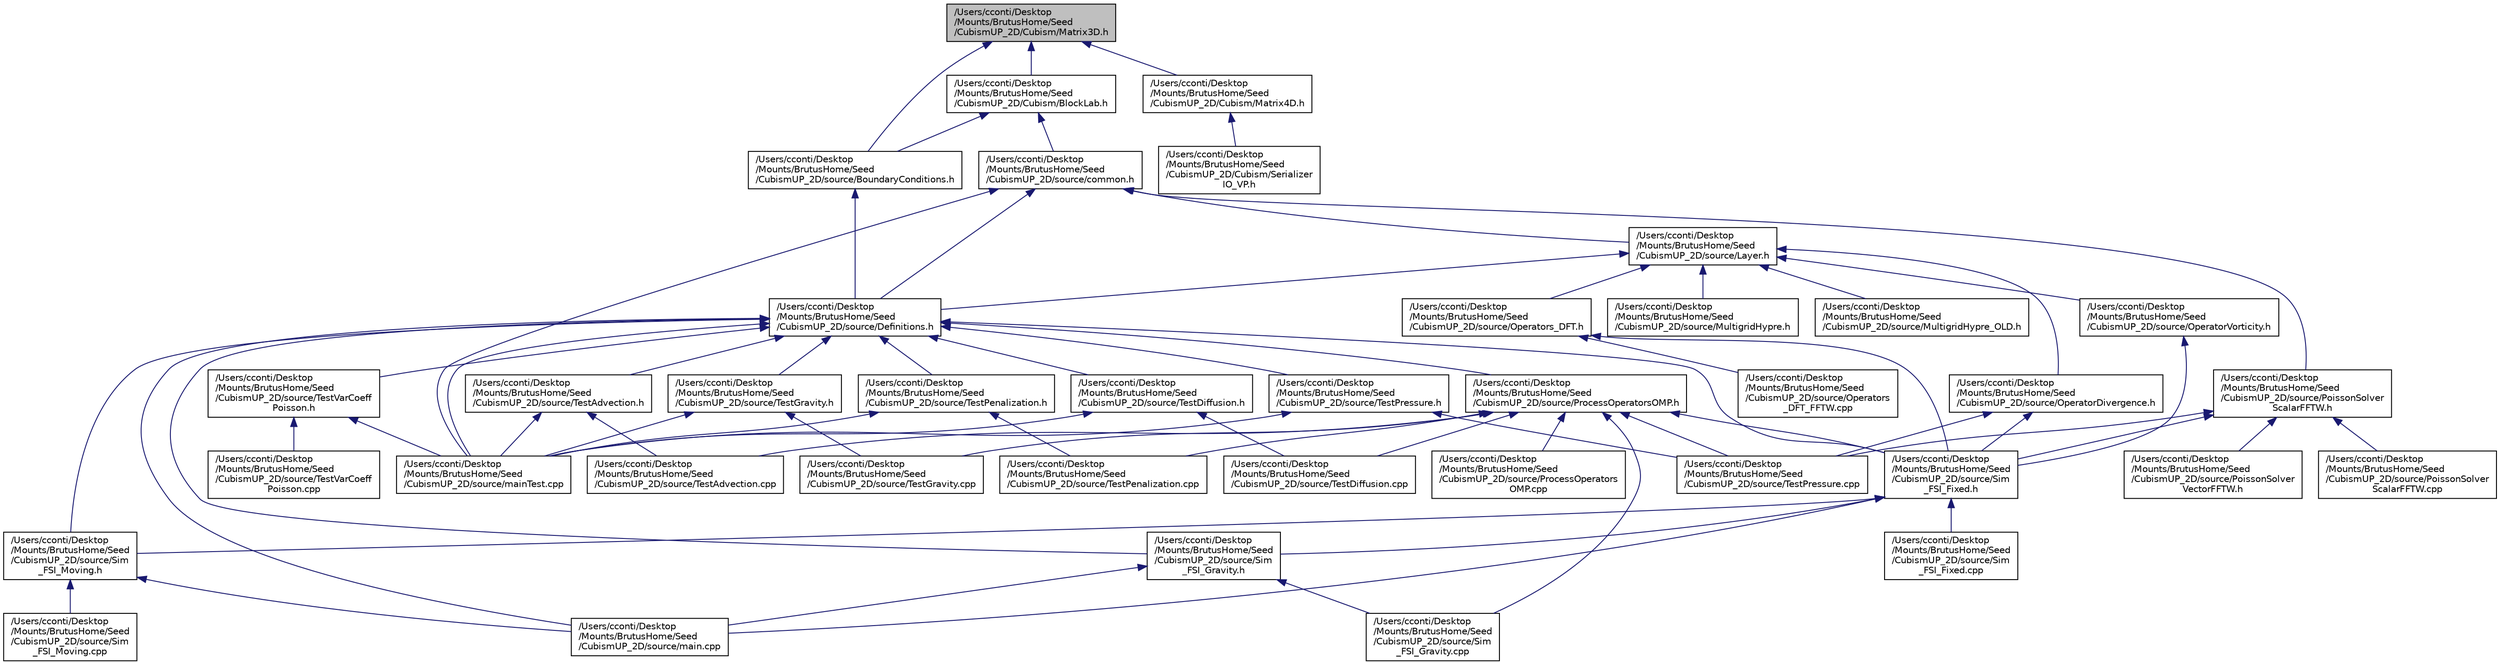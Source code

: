 digraph "/Users/cconti/Desktop/Mounts/BrutusHome/Seed/CubismUP_2D/Cubism/Matrix3D.h"
{
  edge [fontname="Helvetica",fontsize="10",labelfontname="Helvetica",labelfontsize="10"];
  node [fontname="Helvetica",fontsize="10",shape=record];
  Node1 [label="/Users/cconti/Desktop\l/Mounts/BrutusHome/Seed\l/CubismUP_2D/Cubism/Matrix3D.h",height=0.2,width=0.4,color="black", fillcolor="grey75", style="filled", fontcolor="black"];
  Node1 -> Node2 [dir="back",color="midnightblue",fontsize="10",style="solid"];
  Node2 [label="/Users/cconti/Desktop\l/Mounts/BrutusHome/Seed\l/CubismUP_2D/Cubism/BlockLab.h",height=0.2,width=0.4,color="black", fillcolor="white", style="filled",URL="$_block_lab_8h.html"];
  Node2 -> Node3 [dir="back",color="midnightblue",fontsize="10",style="solid"];
  Node3 [label="/Users/cconti/Desktop\l/Mounts/BrutusHome/Seed\l/CubismUP_2D/source/BoundaryConditions.h",height=0.2,width=0.4,color="black", fillcolor="white", style="filled",URL="$_boundary_conditions_8h.html"];
  Node3 -> Node4 [dir="back",color="midnightblue",fontsize="10",style="solid"];
  Node4 [label="/Users/cconti/Desktop\l/Mounts/BrutusHome/Seed\l/CubismUP_2D/source/Definitions.h",height=0.2,width=0.4,color="black", fillcolor="white", style="filled",URL="$_definitions_8h.html"];
  Node4 -> Node5 [dir="back",color="midnightblue",fontsize="10",style="solid"];
  Node5 [label="/Users/cconti/Desktop\l/Mounts/BrutusHome/Seed\l/CubismUP_2D/source/main.cpp",height=0.2,width=0.4,color="black", fillcolor="white", style="filled",URL="$main_8cpp.html"];
  Node4 -> Node6 [dir="back",color="midnightblue",fontsize="10",style="solid"];
  Node6 [label="/Users/cconti/Desktop\l/Mounts/BrutusHome/Seed\l/CubismUP_2D/source/Sim\l_FSI_Fixed.h",height=0.2,width=0.4,color="black", fillcolor="white", style="filled",URL="$_sim___f_s_i___fixed_8h.html"];
  Node6 -> Node5 [dir="back",color="midnightblue",fontsize="10",style="solid"];
  Node6 -> Node7 [dir="back",color="midnightblue",fontsize="10",style="solid"];
  Node7 [label="/Users/cconti/Desktop\l/Mounts/BrutusHome/Seed\l/CubismUP_2D/source/Sim\l_FSI_Moving.h",height=0.2,width=0.4,color="black", fillcolor="white", style="filled",URL="$_sim___f_s_i___moving_8h.html"];
  Node7 -> Node5 [dir="back",color="midnightblue",fontsize="10",style="solid"];
  Node7 -> Node8 [dir="back",color="midnightblue",fontsize="10",style="solid"];
  Node8 [label="/Users/cconti/Desktop\l/Mounts/BrutusHome/Seed\l/CubismUP_2D/source/Sim\l_FSI_Moving.cpp",height=0.2,width=0.4,color="black", fillcolor="white", style="filled",URL="$_sim___f_s_i___moving_8cpp.html"];
  Node6 -> Node9 [dir="back",color="midnightblue",fontsize="10",style="solid"];
  Node9 [label="/Users/cconti/Desktop\l/Mounts/BrutusHome/Seed\l/CubismUP_2D/source/Sim\l_FSI_Gravity.h",height=0.2,width=0.4,color="black", fillcolor="white", style="filled",URL="$_sim___f_s_i___gravity_8h.html"];
  Node9 -> Node5 [dir="back",color="midnightblue",fontsize="10",style="solid"];
  Node9 -> Node10 [dir="back",color="midnightblue",fontsize="10",style="solid"];
  Node10 [label="/Users/cconti/Desktop\l/Mounts/BrutusHome/Seed\l/CubismUP_2D/source/Sim\l_FSI_Gravity.cpp",height=0.2,width=0.4,color="black", fillcolor="white", style="filled",URL="$_sim___f_s_i___gravity_8cpp.html"];
  Node6 -> Node11 [dir="back",color="midnightblue",fontsize="10",style="solid"];
  Node11 [label="/Users/cconti/Desktop\l/Mounts/BrutusHome/Seed\l/CubismUP_2D/source/Sim\l_FSI_Fixed.cpp",height=0.2,width=0.4,color="black", fillcolor="white", style="filled",URL="$_sim___f_s_i___fixed_8cpp.html"];
  Node4 -> Node12 [dir="back",color="midnightblue",fontsize="10",style="solid"];
  Node12 [label="/Users/cconti/Desktop\l/Mounts/BrutusHome/Seed\l/CubismUP_2D/source/ProcessOperatorsOMP.h",height=0.2,width=0.4,color="black", fillcolor="white", style="filled",URL="$_process_operators_o_m_p_8h.html"];
  Node12 -> Node6 [dir="back",color="midnightblue",fontsize="10",style="solid"];
  Node12 -> Node13 [dir="back",color="midnightblue",fontsize="10",style="solid"];
  Node13 [label="/Users/cconti/Desktop\l/Mounts/BrutusHome/Seed\l/CubismUP_2D/source/ProcessOperators\lOMP.cpp",height=0.2,width=0.4,color="black", fillcolor="white", style="filled",URL="$_process_operators_o_m_p_8cpp.html"];
  Node12 -> Node10 [dir="back",color="midnightblue",fontsize="10",style="solid"];
  Node12 -> Node14 [dir="back",color="midnightblue",fontsize="10",style="solid"];
  Node14 [label="/Users/cconti/Desktop\l/Mounts/BrutusHome/Seed\l/CubismUP_2D/source/TestAdvection.cpp",height=0.2,width=0.4,color="black", fillcolor="white", style="filled",URL="$_test_advection_8cpp.html"];
  Node12 -> Node15 [dir="back",color="midnightblue",fontsize="10",style="solid"];
  Node15 [label="/Users/cconti/Desktop\l/Mounts/BrutusHome/Seed\l/CubismUP_2D/source/TestDiffusion.cpp",height=0.2,width=0.4,color="black", fillcolor="white", style="filled",URL="$_test_diffusion_8cpp.html"];
  Node12 -> Node16 [dir="back",color="midnightblue",fontsize="10",style="solid"];
  Node16 [label="/Users/cconti/Desktop\l/Mounts/BrutusHome/Seed\l/CubismUP_2D/source/TestGravity.cpp",height=0.2,width=0.4,color="black", fillcolor="white", style="filled",URL="$_test_gravity_8cpp.html"];
  Node12 -> Node17 [dir="back",color="midnightblue",fontsize="10",style="solid"];
  Node17 [label="/Users/cconti/Desktop\l/Mounts/BrutusHome/Seed\l/CubismUP_2D/source/TestPenalization.cpp",height=0.2,width=0.4,color="black", fillcolor="white", style="filled",URL="$_test_penalization_8cpp.html"];
  Node12 -> Node18 [dir="back",color="midnightblue",fontsize="10",style="solid"];
  Node18 [label="/Users/cconti/Desktop\l/Mounts/BrutusHome/Seed\l/CubismUP_2D/source/TestPressure.cpp",height=0.2,width=0.4,color="black", fillcolor="white", style="filled",URL="$_test_pressure_8cpp.html"];
  Node4 -> Node7 [dir="back",color="midnightblue",fontsize="10",style="solid"];
  Node4 -> Node9 [dir="back",color="midnightblue",fontsize="10",style="solid"];
  Node4 -> Node19 [dir="back",color="midnightblue",fontsize="10",style="solid"];
  Node19 [label="/Users/cconti/Desktop\l/Mounts/BrutusHome/Seed\l/CubismUP_2D/source/TestDiffusion.h",height=0.2,width=0.4,color="black", fillcolor="white", style="filled",URL="$_test_diffusion_8h.html"];
  Node19 -> Node20 [dir="back",color="midnightblue",fontsize="10",style="solid"];
  Node20 [label="/Users/cconti/Desktop\l/Mounts/BrutusHome/Seed\l/CubismUP_2D/source/mainTest.cpp",height=0.2,width=0.4,color="black", fillcolor="white", style="filled",URL="$main_test_8cpp.html"];
  Node19 -> Node15 [dir="back",color="midnightblue",fontsize="10",style="solid"];
  Node4 -> Node21 [dir="back",color="midnightblue",fontsize="10",style="solid"];
  Node21 [label="/Users/cconti/Desktop\l/Mounts/BrutusHome/Seed\l/CubismUP_2D/source/TestAdvection.h",height=0.2,width=0.4,color="black", fillcolor="white", style="filled",URL="$_test_advection_8h.html"];
  Node21 -> Node20 [dir="back",color="midnightblue",fontsize="10",style="solid"];
  Node21 -> Node14 [dir="back",color="midnightblue",fontsize="10",style="solid"];
  Node4 -> Node22 [dir="back",color="midnightblue",fontsize="10",style="solid"];
  Node22 [label="/Users/cconti/Desktop\l/Mounts/BrutusHome/Seed\l/CubismUP_2D/source/TestPressure.h",height=0.2,width=0.4,color="black", fillcolor="white", style="filled",URL="$_test_pressure_8h.html"];
  Node22 -> Node20 [dir="back",color="midnightblue",fontsize="10",style="solid"];
  Node22 -> Node18 [dir="back",color="midnightblue",fontsize="10",style="solid"];
  Node4 -> Node23 [dir="back",color="midnightblue",fontsize="10",style="solid"];
  Node23 [label="/Users/cconti/Desktop\l/Mounts/BrutusHome/Seed\l/CubismUP_2D/source/TestVarCoeff\lPoisson.h",height=0.2,width=0.4,color="black", fillcolor="white", style="filled",URL="$_test_var_coeff_poisson_8h.html"];
  Node23 -> Node20 [dir="back",color="midnightblue",fontsize="10",style="solid"];
  Node23 -> Node24 [dir="back",color="midnightblue",fontsize="10",style="solid"];
  Node24 [label="/Users/cconti/Desktop\l/Mounts/BrutusHome/Seed\l/CubismUP_2D/source/TestVarCoeff\lPoisson.cpp",height=0.2,width=0.4,color="black", fillcolor="white", style="filled",URL="$_test_var_coeff_poisson_8cpp.html"];
  Node4 -> Node25 [dir="back",color="midnightblue",fontsize="10",style="solid"];
  Node25 [label="/Users/cconti/Desktop\l/Mounts/BrutusHome/Seed\l/CubismUP_2D/source/TestGravity.h",height=0.2,width=0.4,color="black", fillcolor="white", style="filled",URL="$_test_gravity_8h.html"];
  Node25 -> Node20 [dir="back",color="midnightblue",fontsize="10",style="solid"];
  Node25 -> Node16 [dir="back",color="midnightblue",fontsize="10",style="solid"];
  Node4 -> Node26 [dir="back",color="midnightblue",fontsize="10",style="solid"];
  Node26 [label="/Users/cconti/Desktop\l/Mounts/BrutusHome/Seed\l/CubismUP_2D/source/TestPenalization.h",height=0.2,width=0.4,color="black", fillcolor="white", style="filled",URL="$_test_penalization_8h.html"];
  Node26 -> Node20 [dir="back",color="midnightblue",fontsize="10",style="solid"];
  Node26 -> Node17 [dir="back",color="midnightblue",fontsize="10",style="solid"];
  Node4 -> Node20 [dir="back",color="midnightblue",fontsize="10",style="solid"];
  Node2 -> Node27 [dir="back",color="midnightblue",fontsize="10",style="solid"];
  Node27 [label="/Users/cconti/Desktop\l/Mounts/BrutusHome/Seed\l/CubismUP_2D/source/common.h",height=0.2,width=0.4,color="black", fillcolor="white", style="filled",URL="$common_8h.html"];
  Node27 -> Node4 [dir="back",color="midnightblue",fontsize="10",style="solid"];
  Node27 -> Node28 [dir="back",color="midnightblue",fontsize="10",style="solid"];
  Node28 [label="/Users/cconti/Desktop\l/Mounts/BrutusHome/Seed\l/CubismUP_2D/source/Layer.h",height=0.2,width=0.4,color="black", fillcolor="white", style="filled",URL="$_layer_8h.html"];
  Node28 -> Node4 [dir="back",color="midnightblue",fontsize="10",style="solid"];
  Node28 -> Node29 [dir="back",color="midnightblue",fontsize="10",style="solid"];
  Node29 [label="/Users/cconti/Desktop\l/Mounts/BrutusHome/Seed\l/CubismUP_2D/source/OperatorDivergence.h",height=0.2,width=0.4,color="black", fillcolor="white", style="filled",URL="$_operator_divergence_8h.html"];
  Node29 -> Node6 [dir="back",color="midnightblue",fontsize="10",style="solid"];
  Node29 -> Node18 [dir="back",color="midnightblue",fontsize="10",style="solid"];
  Node28 -> Node30 [dir="back",color="midnightblue",fontsize="10",style="solid"];
  Node30 [label="/Users/cconti/Desktop\l/Mounts/BrutusHome/Seed\l/CubismUP_2D/source/OperatorVorticity.h",height=0.2,width=0.4,color="black", fillcolor="white", style="filled",URL="$_operator_vorticity_8h.html"];
  Node30 -> Node6 [dir="back",color="midnightblue",fontsize="10",style="solid"];
  Node28 -> Node31 [dir="back",color="midnightblue",fontsize="10",style="solid"];
  Node31 [label="/Users/cconti/Desktop\l/Mounts/BrutusHome/Seed\l/CubismUP_2D/source/Operators_DFT.h",height=0.2,width=0.4,color="black", fillcolor="white", style="filled",URL="$_operators___d_f_t_8h.html"];
  Node31 -> Node6 [dir="back",color="midnightblue",fontsize="10",style="solid"];
  Node31 -> Node32 [dir="back",color="midnightblue",fontsize="10",style="solid"];
  Node32 [label="/Users/cconti/Desktop\l/Mounts/BrutusHome/Seed\l/CubismUP_2D/source/Operators\l_DFT_FFTW.cpp",height=0.2,width=0.4,color="black", fillcolor="white", style="filled",URL="$_operators___d_f_t___f_f_t_w_8cpp.html"];
  Node28 -> Node33 [dir="back",color="midnightblue",fontsize="10",style="solid"];
  Node33 [label="/Users/cconti/Desktop\l/Mounts/BrutusHome/Seed\l/CubismUP_2D/source/MultigridHypre.h",height=0.2,width=0.4,color="black", fillcolor="white", style="filled",URL="$_multigrid_hypre_8h.html"];
  Node28 -> Node34 [dir="back",color="midnightblue",fontsize="10",style="solid"];
  Node34 [label="/Users/cconti/Desktop\l/Mounts/BrutusHome/Seed\l/CubismUP_2D/source/MultigridHypre_OLD.h",height=0.2,width=0.4,color="black", fillcolor="white", style="filled",URL="$_multigrid_hypre___o_l_d_8h.html"];
  Node27 -> Node35 [dir="back",color="midnightblue",fontsize="10",style="solid"];
  Node35 [label="/Users/cconti/Desktop\l/Mounts/BrutusHome/Seed\l/CubismUP_2D/source/PoissonSolver\lScalarFFTW.h",height=0.2,width=0.4,color="black", fillcolor="white", style="filled",URL="$_poisson_solver_scalar_f_f_t_w_8h.html"];
  Node35 -> Node6 [dir="back",color="midnightblue",fontsize="10",style="solid"];
  Node35 -> Node36 [dir="back",color="midnightblue",fontsize="10",style="solid"];
  Node36 [label="/Users/cconti/Desktop\l/Mounts/BrutusHome/Seed\l/CubismUP_2D/source/PoissonSolver\lScalarFFTW.cpp",height=0.2,width=0.4,color="black", fillcolor="white", style="filled",URL="$_poisson_solver_scalar_f_f_t_w_8cpp.html"];
  Node35 -> Node37 [dir="back",color="midnightblue",fontsize="10",style="solid"];
  Node37 [label="/Users/cconti/Desktop\l/Mounts/BrutusHome/Seed\l/CubismUP_2D/source/PoissonSolver\lVectorFFTW.h",height=0.2,width=0.4,color="black", fillcolor="white", style="filled",URL="$_poisson_solver_vector_f_f_t_w_8h.html"];
  Node35 -> Node18 [dir="back",color="midnightblue",fontsize="10",style="solid"];
  Node27 -> Node20 [dir="back",color="midnightblue",fontsize="10",style="solid"];
  Node1 -> Node38 [dir="back",color="midnightblue",fontsize="10",style="solid"];
  Node38 [label="/Users/cconti/Desktop\l/Mounts/BrutusHome/Seed\l/CubismUP_2D/Cubism/Matrix4D.h",height=0.2,width=0.4,color="black", fillcolor="white", style="filled",URL="$_matrix4_d_8h.html"];
  Node38 -> Node39 [dir="back",color="midnightblue",fontsize="10",style="solid"];
  Node39 [label="/Users/cconti/Desktop\l/Mounts/BrutusHome/Seed\l/CubismUP_2D/Cubism/Serializer\lIO_VP.h",height=0.2,width=0.4,color="black", fillcolor="white", style="filled",URL="$_serializer_i_o___v_p_8h.html"];
  Node1 -> Node3 [dir="back",color="midnightblue",fontsize="10",style="solid"];
}
